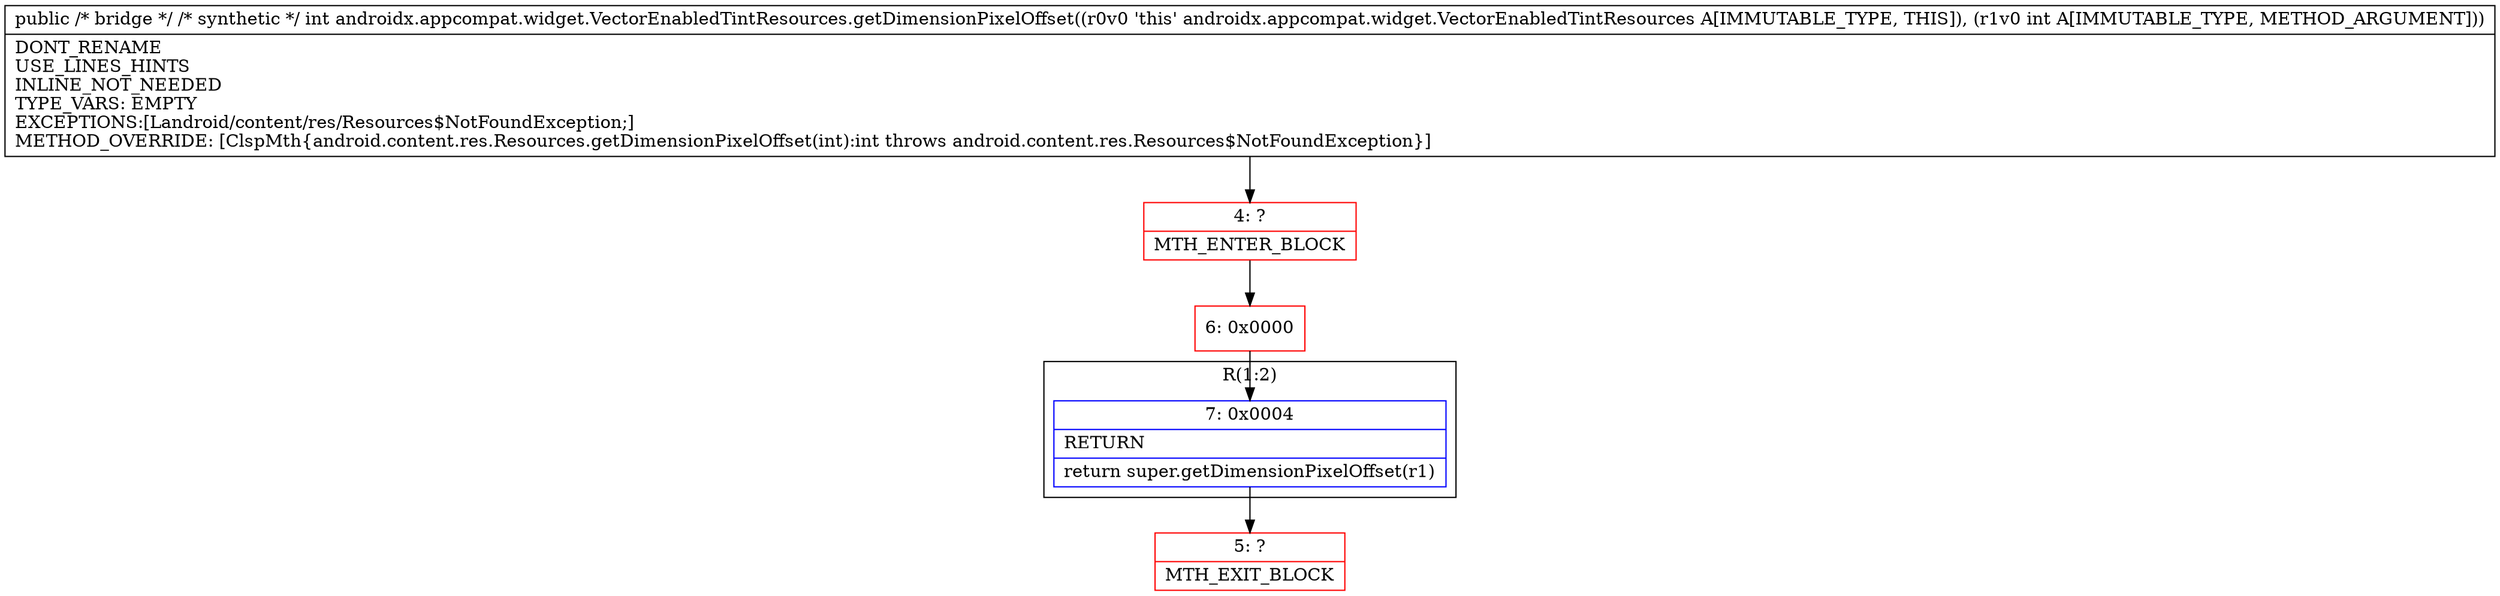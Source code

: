 digraph "CFG forandroidx.appcompat.widget.VectorEnabledTintResources.getDimensionPixelOffset(I)I" {
subgraph cluster_Region_1196826152 {
label = "R(1:2)";
node [shape=record,color=blue];
Node_7 [shape=record,label="{7\:\ 0x0004|RETURN\l|return super.getDimensionPixelOffset(r1)\l}"];
}
Node_4 [shape=record,color=red,label="{4\:\ ?|MTH_ENTER_BLOCK\l}"];
Node_6 [shape=record,color=red,label="{6\:\ 0x0000}"];
Node_5 [shape=record,color=red,label="{5\:\ ?|MTH_EXIT_BLOCK\l}"];
MethodNode[shape=record,label="{public \/* bridge *\/ \/* synthetic *\/ int androidx.appcompat.widget.VectorEnabledTintResources.getDimensionPixelOffset((r0v0 'this' androidx.appcompat.widget.VectorEnabledTintResources A[IMMUTABLE_TYPE, THIS]), (r1v0 int A[IMMUTABLE_TYPE, METHOD_ARGUMENT]))  | DONT_RENAME\lUSE_LINES_HINTS\lINLINE_NOT_NEEDED\lTYPE_VARS: EMPTY\lEXCEPTIONS:[Landroid\/content\/res\/Resources$NotFoundException;]\lMETHOD_OVERRIDE: [ClspMth\{android.content.res.Resources.getDimensionPixelOffset(int):int throws android.content.res.Resources$NotFoundException\}]\l}"];
MethodNode -> Node_4;Node_7 -> Node_5;
Node_4 -> Node_6;
Node_6 -> Node_7;
}

